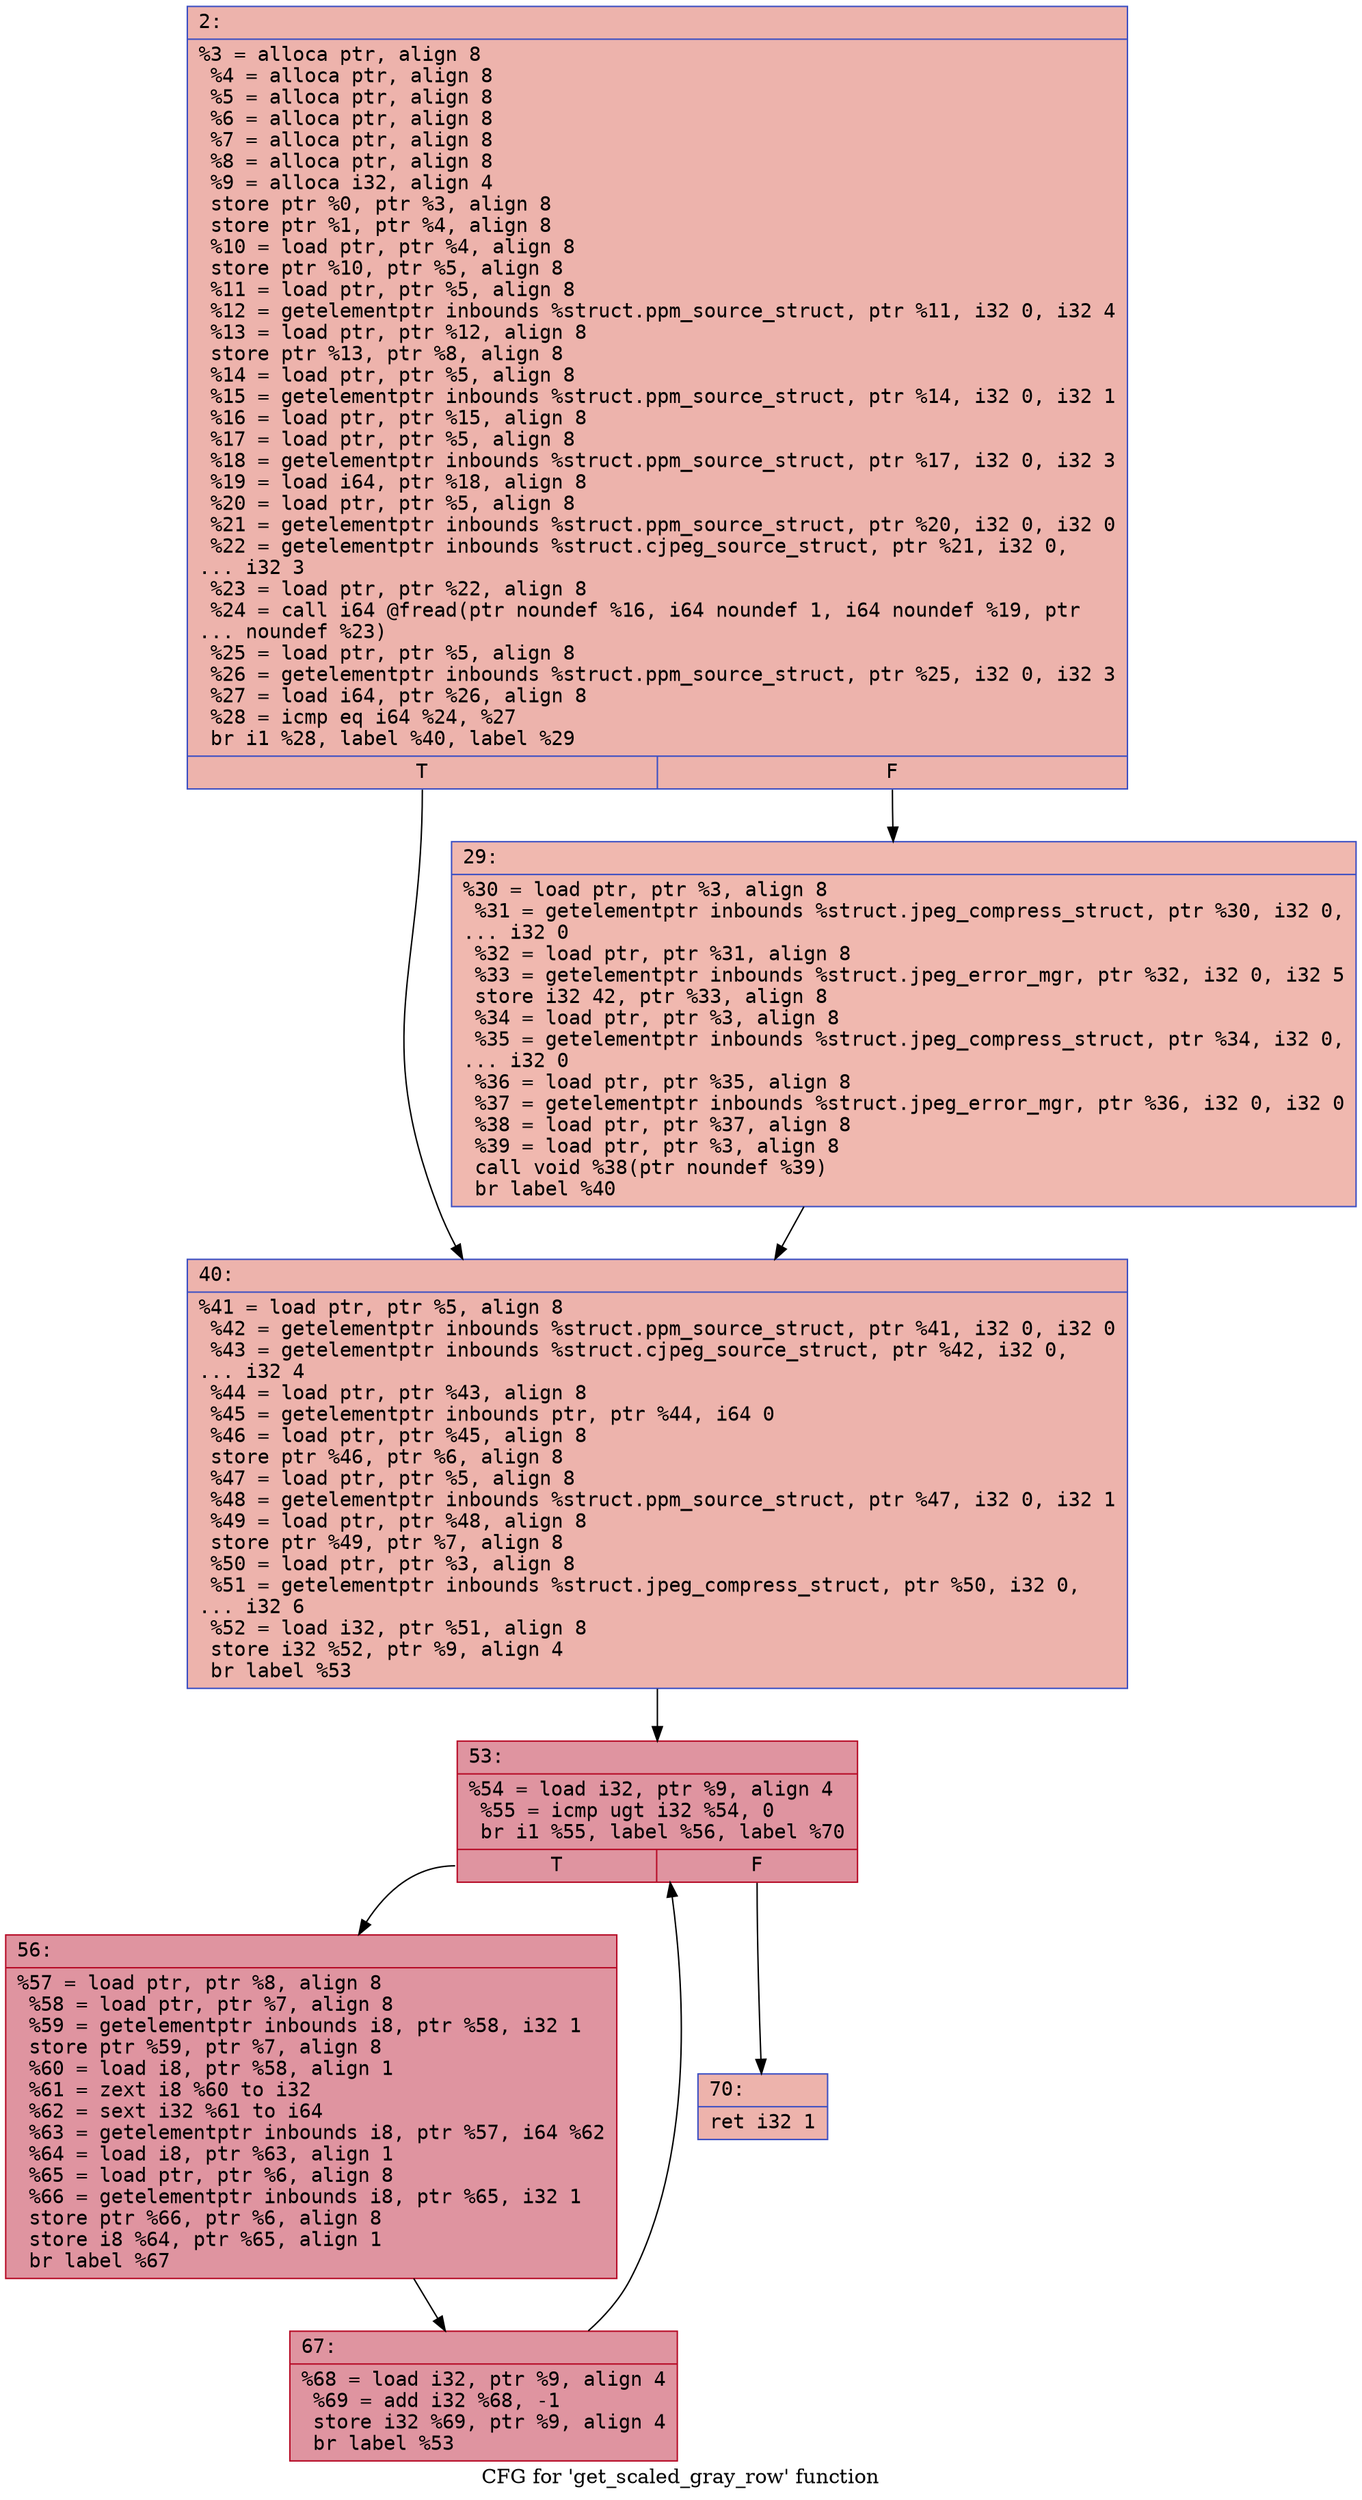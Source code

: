 digraph "CFG for 'get_scaled_gray_row' function" {
	label="CFG for 'get_scaled_gray_row' function";

	Node0x600000837a70 [shape=record,color="#3d50c3ff", style=filled, fillcolor="#d6524470" fontname="Courier",label="{2:\l|  %3 = alloca ptr, align 8\l  %4 = alloca ptr, align 8\l  %5 = alloca ptr, align 8\l  %6 = alloca ptr, align 8\l  %7 = alloca ptr, align 8\l  %8 = alloca ptr, align 8\l  %9 = alloca i32, align 4\l  store ptr %0, ptr %3, align 8\l  store ptr %1, ptr %4, align 8\l  %10 = load ptr, ptr %4, align 8\l  store ptr %10, ptr %5, align 8\l  %11 = load ptr, ptr %5, align 8\l  %12 = getelementptr inbounds %struct.ppm_source_struct, ptr %11, i32 0, i32 4\l  %13 = load ptr, ptr %12, align 8\l  store ptr %13, ptr %8, align 8\l  %14 = load ptr, ptr %5, align 8\l  %15 = getelementptr inbounds %struct.ppm_source_struct, ptr %14, i32 0, i32 1\l  %16 = load ptr, ptr %15, align 8\l  %17 = load ptr, ptr %5, align 8\l  %18 = getelementptr inbounds %struct.ppm_source_struct, ptr %17, i32 0, i32 3\l  %19 = load i64, ptr %18, align 8\l  %20 = load ptr, ptr %5, align 8\l  %21 = getelementptr inbounds %struct.ppm_source_struct, ptr %20, i32 0, i32 0\l  %22 = getelementptr inbounds %struct.cjpeg_source_struct, ptr %21, i32 0,\l... i32 3\l  %23 = load ptr, ptr %22, align 8\l  %24 = call i64 @fread(ptr noundef %16, i64 noundef 1, i64 noundef %19, ptr\l... noundef %23)\l  %25 = load ptr, ptr %5, align 8\l  %26 = getelementptr inbounds %struct.ppm_source_struct, ptr %25, i32 0, i32 3\l  %27 = load i64, ptr %26, align 8\l  %28 = icmp eq i64 %24, %27\l  br i1 %28, label %40, label %29\l|{<s0>T|<s1>F}}"];
	Node0x600000837a70:s0 -> Node0x600000837b10[tooltip="2 -> 40\nProbability 50.00%" ];
	Node0x600000837a70:s1 -> Node0x600000837ac0[tooltip="2 -> 29\nProbability 50.00%" ];
	Node0x600000837ac0 [shape=record,color="#3d50c3ff", style=filled, fillcolor="#dc5d4a70" fontname="Courier",label="{29:\l|  %30 = load ptr, ptr %3, align 8\l  %31 = getelementptr inbounds %struct.jpeg_compress_struct, ptr %30, i32 0,\l... i32 0\l  %32 = load ptr, ptr %31, align 8\l  %33 = getelementptr inbounds %struct.jpeg_error_mgr, ptr %32, i32 0, i32 5\l  store i32 42, ptr %33, align 8\l  %34 = load ptr, ptr %3, align 8\l  %35 = getelementptr inbounds %struct.jpeg_compress_struct, ptr %34, i32 0,\l... i32 0\l  %36 = load ptr, ptr %35, align 8\l  %37 = getelementptr inbounds %struct.jpeg_error_mgr, ptr %36, i32 0, i32 0\l  %38 = load ptr, ptr %37, align 8\l  %39 = load ptr, ptr %3, align 8\l  call void %38(ptr noundef %39)\l  br label %40\l}"];
	Node0x600000837ac0 -> Node0x600000837b10[tooltip="29 -> 40\nProbability 100.00%" ];
	Node0x600000837b10 [shape=record,color="#3d50c3ff", style=filled, fillcolor="#d6524470" fontname="Courier",label="{40:\l|  %41 = load ptr, ptr %5, align 8\l  %42 = getelementptr inbounds %struct.ppm_source_struct, ptr %41, i32 0, i32 0\l  %43 = getelementptr inbounds %struct.cjpeg_source_struct, ptr %42, i32 0,\l... i32 4\l  %44 = load ptr, ptr %43, align 8\l  %45 = getelementptr inbounds ptr, ptr %44, i64 0\l  %46 = load ptr, ptr %45, align 8\l  store ptr %46, ptr %6, align 8\l  %47 = load ptr, ptr %5, align 8\l  %48 = getelementptr inbounds %struct.ppm_source_struct, ptr %47, i32 0, i32 1\l  %49 = load ptr, ptr %48, align 8\l  store ptr %49, ptr %7, align 8\l  %50 = load ptr, ptr %3, align 8\l  %51 = getelementptr inbounds %struct.jpeg_compress_struct, ptr %50, i32 0,\l... i32 6\l  %52 = load i32, ptr %51, align 8\l  store i32 %52, ptr %9, align 4\l  br label %53\l}"];
	Node0x600000837b10 -> Node0x600000837b60[tooltip="40 -> 53\nProbability 100.00%" ];
	Node0x600000837b60 [shape=record,color="#b70d28ff", style=filled, fillcolor="#b70d2870" fontname="Courier",label="{53:\l|  %54 = load i32, ptr %9, align 4\l  %55 = icmp ugt i32 %54, 0\l  br i1 %55, label %56, label %70\l|{<s0>T|<s1>F}}"];
	Node0x600000837b60:s0 -> Node0x600000837bb0[tooltip="53 -> 56\nProbability 96.88%" ];
	Node0x600000837b60:s1 -> Node0x600000837c50[tooltip="53 -> 70\nProbability 3.12%" ];
	Node0x600000837bb0 [shape=record,color="#b70d28ff", style=filled, fillcolor="#b70d2870" fontname="Courier",label="{56:\l|  %57 = load ptr, ptr %8, align 8\l  %58 = load ptr, ptr %7, align 8\l  %59 = getelementptr inbounds i8, ptr %58, i32 1\l  store ptr %59, ptr %7, align 8\l  %60 = load i8, ptr %58, align 1\l  %61 = zext i8 %60 to i32\l  %62 = sext i32 %61 to i64\l  %63 = getelementptr inbounds i8, ptr %57, i64 %62\l  %64 = load i8, ptr %63, align 1\l  %65 = load ptr, ptr %6, align 8\l  %66 = getelementptr inbounds i8, ptr %65, i32 1\l  store ptr %66, ptr %6, align 8\l  store i8 %64, ptr %65, align 1\l  br label %67\l}"];
	Node0x600000837bb0 -> Node0x600000837c00[tooltip="56 -> 67\nProbability 100.00%" ];
	Node0x600000837c00 [shape=record,color="#b70d28ff", style=filled, fillcolor="#b70d2870" fontname="Courier",label="{67:\l|  %68 = load i32, ptr %9, align 4\l  %69 = add i32 %68, -1\l  store i32 %69, ptr %9, align 4\l  br label %53\l}"];
	Node0x600000837c00 -> Node0x600000837b60[tooltip="67 -> 53\nProbability 100.00%" ];
	Node0x600000837c50 [shape=record,color="#3d50c3ff", style=filled, fillcolor="#d6524470" fontname="Courier",label="{70:\l|  ret i32 1\l}"];
}

